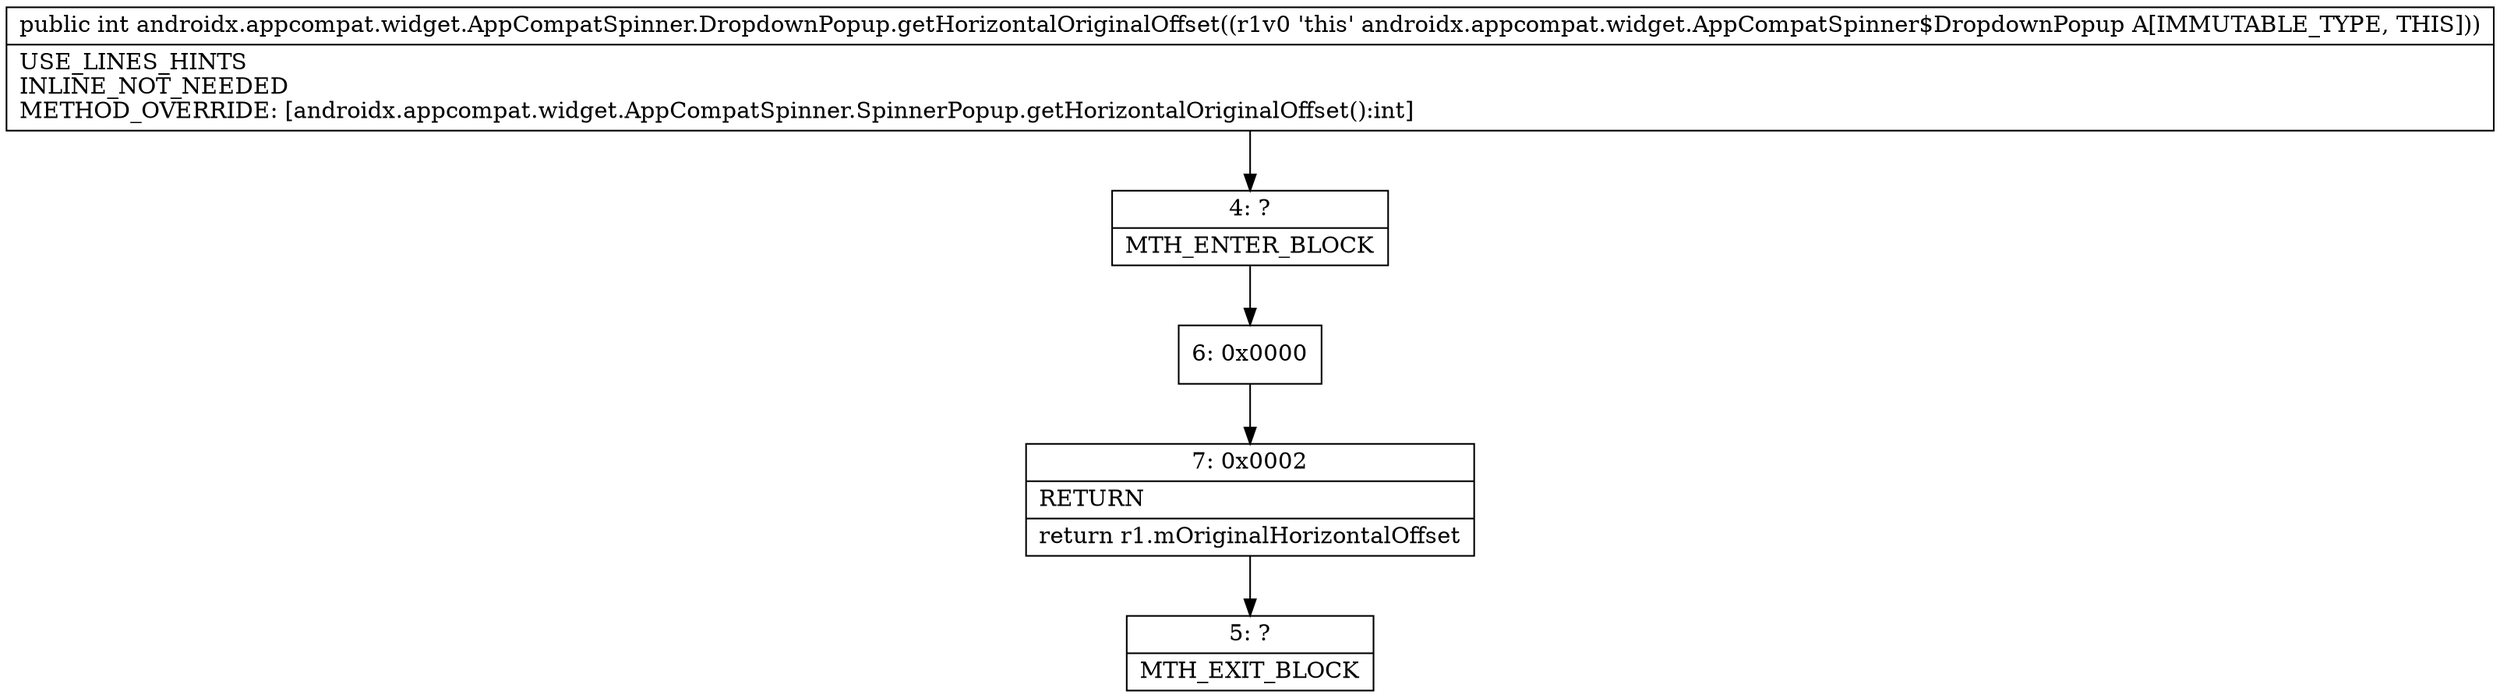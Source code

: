 digraph "CFG forandroidx.appcompat.widget.AppCompatSpinner.DropdownPopup.getHorizontalOriginalOffset()I" {
Node_4 [shape=record,label="{4\:\ ?|MTH_ENTER_BLOCK\l}"];
Node_6 [shape=record,label="{6\:\ 0x0000}"];
Node_7 [shape=record,label="{7\:\ 0x0002|RETURN\l|return r1.mOriginalHorizontalOffset\l}"];
Node_5 [shape=record,label="{5\:\ ?|MTH_EXIT_BLOCK\l}"];
MethodNode[shape=record,label="{public int androidx.appcompat.widget.AppCompatSpinner.DropdownPopup.getHorizontalOriginalOffset((r1v0 'this' androidx.appcompat.widget.AppCompatSpinner$DropdownPopup A[IMMUTABLE_TYPE, THIS]))  | USE_LINES_HINTS\lINLINE_NOT_NEEDED\lMETHOD_OVERRIDE: [androidx.appcompat.widget.AppCompatSpinner.SpinnerPopup.getHorizontalOriginalOffset():int]\l}"];
MethodNode -> Node_4;Node_4 -> Node_6;
Node_6 -> Node_7;
Node_7 -> Node_5;
}

